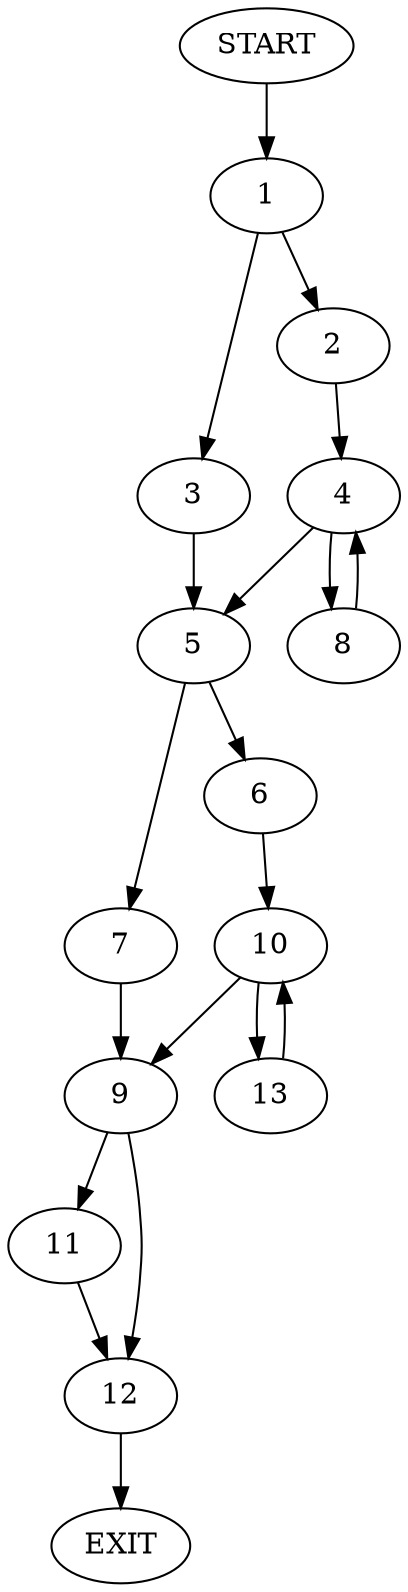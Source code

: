 digraph {
0 [label="START"]
14 [label="EXIT"]
0 -> 1
1 -> 2
1 -> 3
2 -> 4
3 -> 5
5 -> 6
5 -> 7
4 -> 5
4 -> 8
8 -> 4
7 -> 9
6 -> 10
9 -> 11
9 -> 12
10 -> 13
10 -> 9
13 -> 10
11 -> 12
12 -> 14
}
